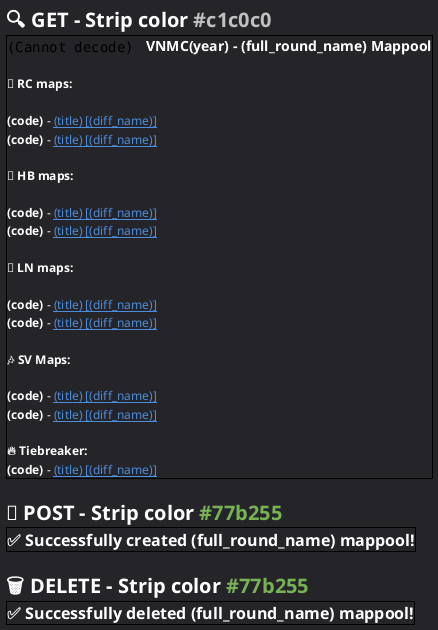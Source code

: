 @startsalt mappool
	<style>
		saltDiagram {
			BackgroundColor #242429
		}
	</style>
	{
		= <color:#ffffff>🔍 GET - Strip color <color:#c1c0c0><size:16>#c1c0c0
		{+
			<img:../logo.png>    <b><color:#ffffff><size:14>VNMC(year) - (full_round_name) Mappool
			.
			<b><color:#ffffff>🍚 RC maps:
			.
			<color:#ffffff>**(code)** - <color:#4c8cda>__(title) [(diff_name)]__
			<color:#ffffff>**(code)** - <color:#4c8cda>__(title) [(diff_name)]__
			/' rest of RC maps '/ .
			<b><color:#ffffff>🍲 HB maps:
			.
			<color:#ffffff>**(code)** - <color:#4c8cda>__(title) [(diff_name)]__
			<color:#ffffff>**(code)** - <color:#4c8cda>__(title) [(diff_name)]__
			/' rest of HB maps '/ .
			<b><color:#ffffff>🍜 LN maps:
			.
			<color:#ffffff>**(code)** - <color:#4c8cda>__(title) [(diff_name)]__
			<color:#ffffff>**(code)** - <color:#4c8cda>__(title) [(diff_name)]__
			/' rest of LN maps '/ .
			<b><color:#ffffff>🎶 SV Maps:
			.
			<color:#ffffff>**(code)** - <color:#4c8cda>__(title) [(diff_name)]__
			<color:#ffffff>**(code)** - <color:#4c8cda>__(title) [(diff_name)]__
			/' rest of SV maps '/ .
			<b><color:#ffffff>🔥 Tiebreaker:
			<color:#ffffff>**(code)** - <color:#4c8cda>__(title) [(diff_name)]__
		}
		.
		= <color:#ffffff>📄 POST - Strip color <color:#77b255><size:16>#77b255
		{+
			<b><color:#ffffff><size:16>✅ Successfully created (full_round_name) mappool!
		}
		.
		= <color:#ffffff>🗑️ DELETE - Strip color <color:#77b255><size:16>#77b255
		{+
			<b><color:#ffffff><size:16>✅ Successfully deleted (full_round_name) mappool!
		}
	}
@endsalt